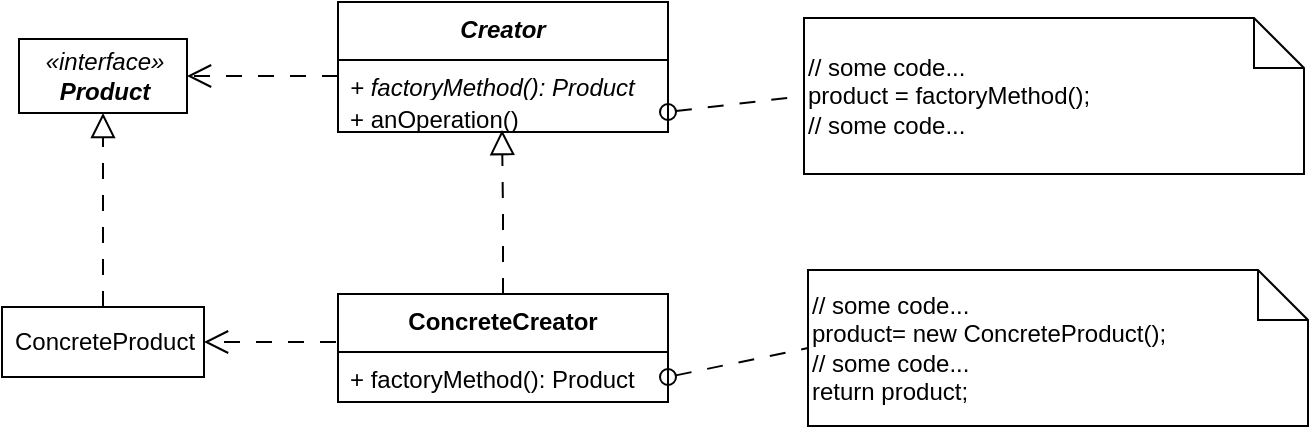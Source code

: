 <mxfile version="21.1.9" type="device">
  <diagram id="C5RBs43oDa-KdzZeNtuy" name="Page-1">
    <mxGraphModel dx="1194" dy="738" grid="0" gridSize="10" guides="1" tooltips="1" connect="1" arrows="1" fold="1" page="1" pageScale="1" pageWidth="827" pageHeight="1169" math="0" shadow="0">
      <root>
        <mxCell id="WIyWlLk6GJQsqaUBKTNV-0" />
        <mxCell id="WIyWlLk6GJQsqaUBKTNV-1" parent="WIyWlLk6GJQsqaUBKTNV-0" />
        <mxCell id="hzo_TGVIDgafTTq2jEPT-59" value="ConcreteProduct" style="html=1;" parent="WIyWlLk6GJQsqaUBKTNV-1" vertex="1">
          <mxGeometry x="72" y="330.5" width="101" height="35" as="geometry" />
        </mxCell>
        <mxCell id="kusxtE2EhlwemqQMvcZW-3" value="&lt;i&gt;«interface»&lt;br&gt;&lt;b&gt;Product&lt;/b&gt;&lt;/i&gt;" style="html=1;" parent="WIyWlLk6GJQsqaUBKTNV-1" vertex="1">
          <mxGeometry x="80.5" y="196.5" width="84" height="37" as="geometry" />
        </mxCell>
        <mxCell id="kusxtE2EhlwemqQMvcZW-4" value="" style="html=1;verticalAlign=bottom;labelBackgroundColor=none;startArrow=oval;startFill=0;startSize=8;endArrow=none;rounded=0;dashed=1;dashPattern=8 8;exitX=1;exitY=0.5;exitDx=0;exitDy=0;entryX=0;entryY=0.5;entryDx=0;entryDy=0;entryPerimeter=0;" parent="WIyWlLk6GJQsqaUBKTNV-1" source="KeTB2x-u-kuUVaQD-A1W-3" target="kusxtE2EhlwemqQMvcZW-5" edge="1">
          <mxGeometry x="-0.055" y="19" relative="1" as="geometry">
            <mxPoint x="231.952" y="366.99" as="sourcePoint" />
            <mxPoint x="169" y="591" as="targetPoint" />
            <mxPoint x="-1" as="offset" />
          </mxGeometry>
        </mxCell>
        <mxCell id="kusxtE2EhlwemqQMvcZW-5" value="&lt;div style=&quot;border-color: var(--border-color);&quot;&gt;// some code...&lt;br style=&quot;border-color: var(--border-color);&quot;&gt;&lt;/div&gt;&lt;div style=&quot;border-color: var(--border-color);&quot;&gt;product = factoryMethod();&lt;br&gt;&lt;/div&gt;&lt;div style=&quot;border-color: var(--border-color);&quot;&gt;// some code...&lt;/div&gt;" style="shape=note2;boundedLbl=1;whiteSpace=wrap;html=1;size=25;verticalAlign=middle;align=left;labelPosition=center;verticalLabelPosition=middle;" parent="WIyWlLk6GJQsqaUBKTNV-1" vertex="1">
          <mxGeometry x="473" y="186" width="250" height="78" as="geometry" />
        </mxCell>
        <mxCell id="kusxtE2EhlwemqQMvcZW-7" value="" style="endArrow=block;endSize=10;endFill=0;shadow=0;strokeWidth=1;rounded=0;edgeStyle=elbowEdgeStyle;elbow=vertical;entryX=0.497;entryY=0.95;entryDx=0;entryDy=0;exitX=0.5;exitY=0;exitDx=0;exitDy=0;dashed=1;dashPattern=8 8;labelBackgroundColor=none;fontColor=default;entryPerimeter=0;" parent="WIyWlLk6GJQsqaUBKTNV-1" source="KeTB2x-u-kuUVaQD-A1W-4" target="KeTB2x-u-kuUVaQD-A1W-3" edge="1">
          <mxGeometry width="160" relative="1" as="geometry">
            <mxPoint x="497" y="492.5" as="sourcePoint" />
            <mxPoint x="497" y="397" as="targetPoint" />
          </mxGeometry>
        </mxCell>
        <mxCell id="kusxtE2EhlwemqQMvcZW-8" value="" style="endArrow=block;endSize=10;endFill=0;shadow=0;strokeWidth=1;rounded=0;edgeStyle=elbowEdgeStyle;elbow=vertical;entryX=0.5;entryY=1;entryDx=0;entryDy=0;dashed=1;dashPattern=8 8;labelBackgroundColor=none;fontColor=default;" parent="WIyWlLk6GJQsqaUBKTNV-1" source="hzo_TGVIDgafTTq2jEPT-59" target="kusxtE2EhlwemqQMvcZW-3" edge="1">
          <mxGeometry width="160" relative="1" as="geometry">
            <mxPoint x="-57.5" y="329" as="sourcePoint" />
            <mxPoint x="-57.5" y="233.5" as="targetPoint" />
          </mxGeometry>
        </mxCell>
        <mxCell id="kusxtE2EhlwemqQMvcZW-9" style="edgeStyle=orthogonalEdgeStyle;rounded=0;orthogonalLoop=1;jettySize=auto;html=1;dashed=1;dashPattern=8 8;endSize=10;endArrow=open;endFill=0;entryX=1;entryY=0.5;entryDx=0;entryDy=0;exitX=-0.006;exitY=-0.2;exitDx=0;exitDy=0;exitPerimeter=0;" parent="WIyWlLk6GJQsqaUBKTNV-1" source="KeTB2x-u-kuUVaQD-A1W-5" target="hzo_TGVIDgafTTq2jEPT-59" edge="1">
          <mxGeometry relative="1" as="geometry">
            <mxPoint x="574" y="558.5" as="sourcePoint" />
            <mxPoint x="699.5" y="533" as="targetPoint" />
          </mxGeometry>
        </mxCell>
        <mxCell id="KeTB2x-u-kuUVaQD-A1W-0" value="Creator" style="swimlane;fontStyle=3;align=center;verticalAlign=top;childLayout=stackLayout;horizontal=1;startSize=29;horizontalStack=0;resizeParent=1;resizeParentMax=0;resizeLast=0;collapsible=1;marginBottom=0;" parent="WIyWlLk6GJQsqaUBKTNV-1" vertex="1">
          <mxGeometry x="240" y="178" width="165" height="65" as="geometry" />
        </mxCell>
        <mxCell id="KeTB2x-u-kuUVaQD-A1W-1" value="+ factoryMethod(): Product" style="text;strokeColor=none;fillColor=none;align=left;verticalAlign=top;spacingLeft=4;spacingRight=4;overflow=hidden;rotatable=0;points=[[0,0.5],[1,0.5]];portConstraint=eastwest;fontStyle=2" parent="KeTB2x-u-kuUVaQD-A1W-0" vertex="1">
          <mxGeometry y="29" width="165" height="16" as="geometry" />
        </mxCell>
        <mxCell id="KeTB2x-u-kuUVaQD-A1W-3" value="+ anOperation()" style="text;strokeColor=none;fillColor=none;align=left;verticalAlign=top;spacingLeft=4;spacingRight=4;overflow=hidden;rotatable=0;points=[[0,0.5],[1,0.5]];portConstraint=eastwest;" parent="KeTB2x-u-kuUVaQD-A1W-0" vertex="1">
          <mxGeometry y="45" width="165" height="20" as="geometry" />
        </mxCell>
        <mxCell id="KeTB2x-u-kuUVaQD-A1W-4" value="ConcreteCreator" style="swimlane;fontStyle=1;align=center;verticalAlign=top;childLayout=stackLayout;horizontal=1;startSize=29;horizontalStack=0;resizeParent=1;resizeParentMax=0;resizeLast=0;collapsible=1;marginBottom=0;" parent="WIyWlLk6GJQsqaUBKTNV-1" vertex="1">
          <mxGeometry x="240" y="324" width="165" height="54" as="geometry" />
        </mxCell>
        <mxCell id="KeTB2x-u-kuUVaQD-A1W-5" value="+ factoryMethod(): Product" style="text;strokeColor=none;fillColor=none;align=left;verticalAlign=top;spacingLeft=4;spacingRight=4;overflow=hidden;rotatable=0;points=[[0,0.5],[1,0.5]];portConstraint=eastwest;fontStyle=0" parent="KeTB2x-u-kuUVaQD-A1W-4" vertex="1">
          <mxGeometry y="29" width="165" height="25" as="geometry" />
        </mxCell>
        <mxCell id="KeTB2x-u-kuUVaQD-A1W-7" value="&lt;div style=&quot;border-color: var(--border-color);&quot;&gt;// some code...&lt;br style=&quot;border-color: var(--border-color);&quot;&gt;&lt;/div&gt;&lt;div style=&quot;border-color: var(--border-color);&quot;&gt;product= new ConcreteProduct&lt;span style=&quot;background-color: initial;&quot;&gt;();&lt;/span&gt;&lt;/div&gt;&lt;div style=&quot;border-color: var(--border-color);&quot;&gt;// some code...&lt;/div&gt;&lt;div style=&quot;border-color: var(--border-color);&quot;&gt;return product;&lt;/div&gt;" style="shape=note2;boundedLbl=1;whiteSpace=wrap;html=1;size=25;verticalAlign=middle;align=left;labelPosition=center;verticalLabelPosition=middle;" parent="WIyWlLk6GJQsqaUBKTNV-1" vertex="1">
          <mxGeometry x="475" y="312" width="250" height="78" as="geometry" />
        </mxCell>
        <mxCell id="KeTB2x-u-kuUVaQD-A1W-9" style="edgeStyle=orthogonalEdgeStyle;rounded=0;orthogonalLoop=1;jettySize=auto;html=1;dashed=1;dashPattern=8 8;endSize=10;endArrow=open;endFill=0;entryX=1;entryY=0.5;entryDx=0;entryDy=0;exitX=0;exitY=0.5;exitDx=0;exitDy=0;" parent="WIyWlLk6GJQsqaUBKTNV-1" source="KeTB2x-u-kuUVaQD-A1W-1" target="kusxtE2EhlwemqQMvcZW-3" edge="1">
          <mxGeometry relative="1" as="geometry">
            <mxPoint x="249.01" y="358" as="sourcePoint" />
            <mxPoint x="183" y="358" as="targetPoint" />
          </mxGeometry>
        </mxCell>
        <mxCell id="KeTB2x-u-kuUVaQD-A1W-10" value="" style="html=1;verticalAlign=bottom;labelBackgroundColor=none;startArrow=oval;startFill=0;startSize=8;endArrow=none;rounded=0;dashed=1;dashPattern=8 8;exitX=1;exitY=0.5;exitDx=0;exitDy=0;entryX=0;entryY=0.5;entryDx=0;entryDy=0;entryPerimeter=0;" parent="WIyWlLk6GJQsqaUBKTNV-1" source="KeTB2x-u-kuUVaQD-A1W-5" target="KeTB2x-u-kuUVaQD-A1W-7" edge="1">
          <mxGeometry x="-0.055" y="19" relative="1" as="geometry">
            <mxPoint x="415" y="243" as="sourcePoint" />
            <mxPoint x="483" y="235" as="targetPoint" />
            <mxPoint x="-1" as="offset" />
          </mxGeometry>
        </mxCell>
      </root>
    </mxGraphModel>
  </diagram>
</mxfile>
